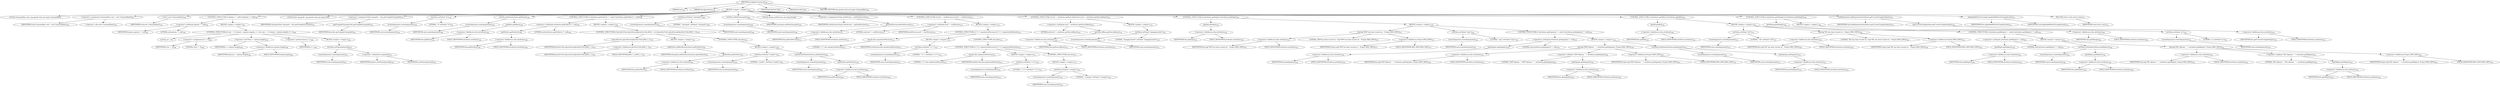 digraph "setupRmicCommand" {  
"236" [label = <(METHOD,setupRmicCommand)<SUB>182</SUB>> ]
"16" [label = <(PARAM,this)<SUB>182</SUB>> ]
"237" [label = <(PARAM,String[] options)<SUB>182</SUB>> ]
"238" [label = <(BLOCK,&lt;empty&gt;,&lt;empty&gt;)<SUB>182</SUB>> ]
"14" [label = <(LOCAL,Commandline cmd: org.apache.tools.ant.types.Commandline)> ]
"239" [label = <(&lt;operator&gt;.assignment,Commandline cmd = new Commandline())<SUB>183</SUB>> ]
"240" [label = <(IDENTIFIER,cmd,Commandline cmd = new Commandline())<SUB>183</SUB>> ]
"241" [label = <(&lt;operator&gt;.alloc,new Commandline())<SUB>183</SUB>> ]
"242" [label = <(&lt;init&gt;,new Commandline())<SUB>183</SUB>> ]
"13" [label = <(IDENTIFIER,cmd,new Commandline())<SUB>183</SUB>> ]
"243" [label = <(CONTROL_STRUCTURE,if (options != null),if (options != null))<SUB>185</SUB>> ]
"244" [label = <(&lt;operator&gt;.notEquals,options != null)<SUB>185</SUB>> ]
"245" [label = <(IDENTIFIER,options,options != null)<SUB>185</SUB>> ]
"246" [label = <(LITERAL,null,options != null)<SUB>185</SUB>> ]
"247" [label = <(BLOCK,&lt;empty&gt;,&lt;empty&gt;)<SUB>185</SUB>> ]
"248" [label = <(CONTROL_STRUCTURE,for (int i = 0; Some(i &lt; options.length); i++),for (int i = 0; Some(i &lt; options.length); i++))<SUB>186</SUB>> ]
"249" [label = <(LOCAL,int i: int)> ]
"250" [label = <(&lt;operator&gt;.assignment,int i = 0)<SUB>186</SUB>> ]
"251" [label = <(IDENTIFIER,i,int i = 0)<SUB>186</SUB>> ]
"252" [label = <(LITERAL,0,int i = 0)<SUB>186</SUB>> ]
"253" [label = <(&lt;operator&gt;.lessThan,i &lt; options.length)<SUB>186</SUB>> ]
"254" [label = <(IDENTIFIER,i,i &lt; options.length)<SUB>186</SUB>> ]
"255" [label = <(&lt;operator&gt;.fieldAccess,options.length)<SUB>186</SUB>> ]
"256" [label = <(IDENTIFIER,options,i &lt; options.length)<SUB>186</SUB>> ]
"257" [label = <(FIELD_IDENTIFIER,length,length)<SUB>186</SUB>> ]
"258" [label = <(&lt;operator&gt;.postIncrement,i++)<SUB>186</SUB>> ]
"259" [label = <(IDENTIFIER,i,i++)<SUB>186</SUB>> ]
"260" [label = <(BLOCK,&lt;empty&gt;,&lt;empty&gt;)<SUB>186</SUB>> ]
"261" [label = <(setValue,setValue(options[i]))<SUB>187</SUB>> ]
"262" [label = <(createArgument,createArgument())<SUB>187</SUB>> ]
"263" [label = <(IDENTIFIER,cmd,createArgument())<SUB>187</SUB>> ]
"264" [label = <(&lt;operator&gt;.indexAccess,options[i])<SUB>187</SUB>> ]
"265" [label = <(IDENTIFIER,options,setValue(options[i]))<SUB>187</SUB>> ]
"266" [label = <(IDENTIFIER,i,setValue(options[i]))<SUB>187</SUB>> ]
"267" [label = <(LOCAL,Path classpath: org.apache.tools.ant.types.Path)> ]
"268" [label = <(&lt;operator&gt;.assignment,Path classpath = this.getCompileClasspath())<SUB>191</SUB>> ]
"269" [label = <(IDENTIFIER,classpath,Path classpath = this.getCompileClasspath())<SUB>191</SUB>> ]
"270" [label = <(getCompileClasspath,this.getCompileClasspath())<SUB>191</SUB>> ]
"15" [label = <(IDENTIFIER,this,this.getCompileClasspath())<SUB>191</SUB>> ]
"271" [label = <(setValue,setValue(&quot;-d&quot;))<SUB>193</SUB>> ]
"272" [label = <(createArgument,createArgument())<SUB>193</SUB>> ]
"273" [label = <(IDENTIFIER,cmd,createArgument())<SUB>193</SUB>> ]
"274" [label = <(LITERAL,&quot;-d&quot;,setValue(&quot;-d&quot;))<SUB>193</SUB>> ]
"275" [label = <(setFile,setFile(attributes.getBase()))<SUB>194</SUB>> ]
"276" [label = <(createArgument,createArgument())<SUB>194</SUB>> ]
"277" [label = <(IDENTIFIER,cmd,createArgument())<SUB>194</SUB>> ]
"278" [label = <(getBase,getBase())<SUB>194</SUB>> ]
"279" [label = <(&lt;operator&gt;.fieldAccess,this.attributes)<SUB>194</SUB>> ]
"280" [label = <(IDENTIFIER,this,getBase())<SUB>194</SUB>> ]
"281" [label = <(FIELD_IDENTIFIER,attributes,attributes)<SUB>194</SUB>> ]
"282" [label = <(CONTROL_STRUCTURE,if (attributes.getExtdirs() != null),if (attributes.getExtdirs() != null))<SUB>196</SUB>> ]
"283" [label = <(&lt;operator&gt;.notEquals,attributes.getExtdirs() != null)<SUB>196</SUB>> ]
"284" [label = <(getExtdirs,getExtdirs())<SUB>196</SUB>> ]
"285" [label = <(&lt;operator&gt;.fieldAccess,this.attributes)<SUB>196</SUB>> ]
"286" [label = <(IDENTIFIER,this,getExtdirs())<SUB>196</SUB>> ]
"287" [label = <(FIELD_IDENTIFIER,attributes,attributes)<SUB>196</SUB>> ]
"288" [label = <(LITERAL,null,attributes.getExtdirs() != null)<SUB>196</SUB>> ]
"289" [label = <(BLOCK,&lt;empty&gt;,&lt;empty&gt;)<SUB>196</SUB>> ]
"290" [label = <(CONTROL_STRUCTURE,if (JavaEnvUtils.isJavaVersion(JavaEnvUtils.JAVA_1_1)),if (JavaEnvUtils.isJavaVersion(JavaEnvUtils.JAVA_1_1)))<SUB>197</SUB>> ]
"291" [label = <(isJavaVersion,isJavaVersion(JavaEnvUtils.JAVA_1_1))<SUB>197</SUB>> ]
"292" [label = <(IDENTIFIER,JavaEnvUtils,isJavaVersion(JavaEnvUtils.JAVA_1_1))<SUB>197</SUB>> ]
"293" [label = <(&lt;operator&gt;.fieldAccess,JavaEnvUtils.JAVA_1_1)<SUB>197</SUB>> ]
"294" [label = <(IDENTIFIER,JavaEnvUtils,isJavaVersion(JavaEnvUtils.JAVA_1_1))<SUB>197</SUB>> ]
"295" [label = <(FIELD_IDENTIFIER,JAVA_1_1,JAVA_1_1)<SUB>197</SUB>> ]
"296" [label = <(BLOCK,&lt;empty&gt;,&lt;empty&gt;)<SUB>197</SUB>> ]
"297" [label = <(addExtdirs,addExtdirs(attributes.getExtdirs()))<SUB>201</SUB>> ]
"298" [label = <(IDENTIFIER,classpath,addExtdirs(attributes.getExtdirs()))<SUB>201</SUB>> ]
"299" [label = <(getExtdirs,getExtdirs())<SUB>201</SUB>> ]
"300" [label = <(&lt;operator&gt;.fieldAccess,this.attributes)<SUB>201</SUB>> ]
"301" [label = <(IDENTIFIER,this,getExtdirs())<SUB>201</SUB>> ]
"302" [label = <(FIELD_IDENTIFIER,attributes,attributes)<SUB>201</SUB>> ]
"303" [label = <(CONTROL_STRUCTURE,else,else)<SUB>202</SUB>> ]
"304" [label = <(BLOCK,&lt;empty&gt;,&lt;empty&gt;)<SUB>202</SUB>> ]
"305" [label = <(setValue,setValue(&quot;-extdirs&quot;))<SUB>203</SUB>> ]
"306" [label = <(createArgument,createArgument())<SUB>203</SUB>> ]
"307" [label = <(IDENTIFIER,cmd,createArgument())<SUB>203</SUB>> ]
"308" [label = <(LITERAL,&quot;-extdirs&quot;,setValue(&quot;-extdirs&quot;))<SUB>203</SUB>> ]
"309" [label = <(setPath,setPath(attributes.getExtdirs()))<SUB>204</SUB>> ]
"310" [label = <(createArgument,createArgument())<SUB>204</SUB>> ]
"311" [label = <(IDENTIFIER,cmd,createArgument())<SUB>204</SUB>> ]
"312" [label = <(getExtdirs,getExtdirs())<SUB>204</SUB>> ]
"313" [label = <(&lt;operator&gt;.fieldAccess,this.attributes)<SUB>204</SUB>> ]
"314" [label = <(IDENTIFIER,this,getExtdirs())<SUB>204</SUB>> ]
"315" [label = <(FIELD_IDENTIFIER,attributes,attributes)<SUB>204</SUB>> ]
"316" [label = <(setValue,setValue(&quot;-classpath&quot;))<SUB>208</SUB>> ]
"317" [label = <(createArgument,createArgument())<SUB>208</SUB>> ]
"318" [label = <(IDENTIFIER,cmd,createArgument())<SUB>208</SUB>> ]
"319" [label = <(LITERAL,&quot;-classpath&quot;,setValue(&quot;-classpath&quot;))<SUB>208</SUB>> ]
"320" [label = <(setPath,setPath(classpath))<SUB>209</SUB>> ]
"321" [label = <(createArgument,createArgument())<SUB>209</SUB>> ]
"322" [label = <(IDENTIFIER,cmd,createArgument())<SUB>209</SUB>> ]
"323" [label = <(IDENTIFIER,classpath,setPath(classpath))<SUB>209</SUB>> ]
"324" [label = <(LOCAL,String stubVersion: java.lang.String)> ]
"325" [label = <(&lt;operator&gt;.assignment,String stubVersion = getStubVersion())<SUB>211</SUB>> ]
"326" [label = <(IDENTIFIER,stubVersion,String stubVersion = getStubVersion())<SUB>211</SUB>> ]
"327" [label = <(getStubVersion,getStubVersion())<SUB>211</SUB>> ]
"328" [label = <(&lt;operator&gt;.fieldAccess,this.attributes)<SUB>211</SUB>> ]
"329" [label = <(IDENTIFIER,this,getStubVersion())<SUB>211</SUB>> ]
"330" [label = <(FIELD_IDENTIFIER,attributes,attributes)<SUB>211</SUB>> ]
"331" [label = <(CONTROL_STRUCTURE,if (null != stubVersion),if (null != stubVersion))<SUB>212</SUB>> ]
"332" [label = <(&lt;operator&gt;.notEquals,null != stubVersion)<SUB>212</SUB>> ]
"333" [label = <(LITERAL,null,null != stubVersion)<SUB>212</SUB>> ]
"334" [label = <(IDENTIFIER,stubVersion,null != stubVersion)<SUB>212</SUB>> ]
"335" [label = <(BLOCK,&lt;empty&gt;,&lt;empty&gt;)<SUB>212</SUB>> ]
"336" [label = <(CONTROL_STRUCTURE,if (&quot;1.1&quot;.equals(stubVersion)),if (&quot;1.1&quot;.equals(stubVersion)))<SUB>213</SUB>> ]
"337" [label = <(equals,this.equals(stubVersion))<SUB>213</SUB>> ]
"338" [label = <(LITERAL,&quot;1.1&quot;,this.equals(stubVersion))<SUB>213</SUB>> ]
"339" [label = <(IDENTIFIER,stubVersion,this.equals(stubVersion))<SUB>213</SUB>> ]
"340" [label = <(BLOCK,&lt;empty&gt;,&lt;empty&gt;)<SUB>213</SUB>> ]
"341" [label = <(setValue,setValue(&quot;-v1.1&quot;))<SUB>214</SUB>> ]
"342" [label = <(createArgument,createArgument())<SUB>214</SUB>> ]
"343" [label = <(IDENTIFIER,cmd,createArgument())<SUB>214</SUB>> ]
"344" [label = <(LITERAL,&quot;-v1.1&quot;,setValue(&quot;-v1.1&quot;))<SUB>214</SUB>> ]
"345" [label = <(CONTROL_STRUCTURE,else,else)<SUB>215</SUB>> ]
"346" [label = <(CONTROL_STRUCTURE,if (&quot;1.2&quot;.equals(stubVersion)),if (&quot;1.2&quot;.equals(stubVersion)))<SUB>215</SUB>> ]
"347" [label = <(equals,this.equals(stubVersion))<SUB>215</SUB>> ]
"348" [label = <(LITERAL,&quot;1.2&quot;,this.equals(stubVersion))<SUB>215</SUB>> ]
"349" [label = <(IDENTIFIER,stubVersion,this.equals(stubVersion))<SUB>215</SUB>> ]
"350" [label = <(BLOCK,&lt;empty&gt;,&lt;empty&gt;)<SUB>215</SUB>> ]
"351" [label = <(setValue,setValue(&quot;-v1.2&quot;))<SUB>216</SUB>> ]
"352" [label = <(createArgument,createArgument())<SUB>216</SUB>> ]
"353" [label = <(IDENTIFIER,cmd,createArgument())<SUB>216</SUB>> ]
"354" [label = <(LITERAL,&quot;-v1.2&quot;,setValue(&quot;-v1.2&quot;))<SUB>216</SUB>> ]
"355" [label = <(CONTROL_STRUCTURE,else,else)<SUB>217</SUB>> ]
"356" [label = <(BLOCK,&lt;empty&gt;,&lt;empty&gt;)<SUB>217</SUB>> ]
"357" [label = <(setValue,setValue(&quot;-vcompat&quot;))<SUB>218</SUB>> ]
"358" [label = <(createArgument,createArgument())<SUB>218</SUB>> ]
"359" [label = <(IDENTIFIER,cmd,createArgument())<SUB>218</SUB>> ]
"360" [label = <(LITERAL,&quot;-vcompat&quot;,setValue(&quot;-vcompat&quot;))<SUB>218</SUB>> ]
"361" [label = <(CONTROL_STRUCTURE,if (null != attributes.getSourceBase()),if (null != attributes.getSourceBase()))<SUB>222</SUB>> ]
"362" [label = <(&lt;operator&gt;.notEquals,null != attributes.getSourceBase())<SUB>222</SUB>> ]
"363" [label = <(LITERAL,null,null != attributes.getSourceBase())<SUB>222</SUB>> ]
"364" [label = <(getSourceBase,getSourceBase())<SUB>222</SUB>> ]
"365" [label = <(&lt;operator&gt;.fieldAccess,this.attributes)<SUB>222</SUB>> ]
"366" [label = <(IDENTIFIER,this,getSourceBase())<SUB>222</SUB>> ]
"367" [label = <(FIELD_IDENTIFIER,attributes,attributes)<SUB>222</SUB>> ]
"368" [label = <(BLOCK,&lt;empty&gt;,&lt;empty&gt;)<SUB>222</SUB>> ]
"369" [label = <(setValue,setValue(&quot;-keepgenerated&quot;))<SUB>223</SUB>> ]
"370" [label = <(createArgument,createArgument())<SUB>223</SUB>> ]
"371" [label = <(IDENTIFIER,cmd,createArgument())<SUB>223</SUB>> ]
"372" [label = <(LITERAL,&quot;-keepgenerated&quot;,setValue(&quot;-keepgenerated&quot;))<SUB>223</SUB>> ]
"373" [label = <(CONTROL_STRUCTURE,if (attributes.getIiop()),if (attributes.getIiop()))<SUB>226</SUB>> ]
"374" [label = <(getIiop,getIiop())<SUB>226</SUB>> ]
"375" [label = <(&lt;operator&gt;.fieldAccess,this.attributes)<SUB>226</SUB>> ]
"376" [label = <(IDENTIFIER,this,getIiop())<SUB>226</SUB>> ]
"377" [label = <(FIELD_IDENTIFIER,attributes,attributes)<SUB>226</SUB>> ]
"378" [label = <(BLOCK,&lt;empty&gt;,&lt;empty&gt;)<SUB>226</SUB>> ]
"379" [label = <(log,log(&quot;IIOP has been turned on.&quot;, Project.MSG_INFO))<SUB>227</SUB>> ]
"380" [label = <(&lt;operator&gt;.fieldAccess,this.attributes)<SUB>227</SUB>> ]
"381" [label = <(IDENTIFIER,this,log(&quot;IIOP has been turned on.&quot;, Project.MSG_INFO))<SUB>227</SUB>> ]
"382" [label = <(FIELD_IDENTIFIER,attributes,attributes)<SUB>227</SUB>> ]
"383" [label = <(LITERAL,&quot;IIOP has been turned on.&quot;,log(&quot;IIOP has been turned on.&quot;, Project.MSG_INFO))<SUB>227</SUB>> ]
"384" [label = <(&lt;operator&gt;.fieldAccess,Project.MSG_INFO)<SUB>227</SUB>> ]
"385" [label = <(IDENTIFIER,Project,log(&quot;IIOP has been turned on.&quot;, Project.MSG_INFO))<SUB>227</SUB>> ]
"386" [label = <(FIELD_IDENTIFIER,MSG_INFO,MSG_INFO)<SUB>227</SUB>> ]
"387" [label = <(setValue,setValue(&quot;-iiop&quot;))<SUB>228</SUB>> ]
"388" [label = <(createArgument,createArgument())<SUB>228</SUB>> ]
"389" [label = <(IDENTIFIER,cmd,createArgument())<SUB>228</SUB>> ]
"390" [label = <(LITERAL,&quot;-iiop&quot;,setValue(&quot;-iiop&quot;))<SUB>228</SUB>> ]
"391" [label = <(CONTROL_STRUCTURE,if (attributes.getIiopopts() != null),if (attributes.getIiopopts() != null))<SUB>229</SUB>> ]
"392" [label = <(&lt;operator&gt;.notEquals,attributes.getIiopopts() != null)<SUB>229</SUB>> ]
"393" [label = <(getIiopopts,getIiopopts())<SUB>229</SUB>> ]
"394" [label = <(&lt;operator&gt;.fieldAccess,this.attributes)<SUB>229</SUB>> ]
"395" [label = <(IDENTIFIER,this,getIiopopts())<SUB>229</SUB>> ]
"396" [label = <(FIELD_IDENTIFIER,attributes,attributes)<SUB>229</SUB>> ]
"397" [label = <(LITERAL,null,attributes.getIiopopts() != null)<SUB>229</SUB>> ]
"398" [label = <(BLOCK,&lt;empty&gt;,&lt;empty&gt;)<SUB>229</SUB>> ]
"399" [label = <(log,log(&quot;IIOP Options: &quot; + attributes.getIiopopts(), Project.MSG_INFO))<SUB>230</SUB>> ]
"400" [label = <(&lt;operator&gt;.fieldAccess,this.attributes)<SUB>230</SUB>> ]
"401" [label = <(IDENTIFIER,this,log(&quot;IIOP Options: &quot; + attributes.getIiopopts(), Project.MSG_INFO))<SUB>230</SUB>> ]
"402" [label = <(FIELD_IDENTIFIER,attributes,attributes)<SUB>230</SUB>> ]
"403" [label = <(&lt;operator&gt;.addition,&quot;IIOP Options: &quot; + attributes.getIiopopts())<SUB>230</SUB>> ]
"404" [label = <(LITERAL,&quot;IIOP Options: &quot;,&quot;IIOP Options: &quot; + attributes.getIiopopts())<SUB>230</SUB>> ]
"405" [label = <(getIiopopts,getIiopopts())<SUB>230</SUB>> ]
"406" [label = <(&lt;operator&gt;.fieldAccess,this.attributes)<SUB>230</SUB>> ]
"407" [label = <(IDENTIFIER,this,getIiopopts())<SUB>230</SUB>> ]
"408" [label = <(FIELD_IDENTIFIER,attributes,attributes)<SUB>230</SUB>> ]
"409" [label = <(&lt;operator&gt;.fieldAccess,Project.MSG_INFO)<SUB>231</SUB>> ]
"410" [label = <(IDENTIFIER,Project,log(&quot;IIOP Options: &quot; + attributes.getIiopopts(), Project.MSG_INFO))<SUB>231</SUB>> ]
"411" [label = <(FIELD_IDENTIFIER,MSG_INFO,MSG_INFO)<SUB>231</SUB>> ]
"412" [label = <(setValue,setValue(attributes.getIiopopts()))<SUB>232</SUB>> ]
"413" [label = <(createArgument,createArgument())<SUB>232</SUB>> ]
"414" [label = <(IDENTIFIER,cmd,createArgument())<SUB>232</SUB>> ]
"415" [label = <(getIiopopts,getIiopopts())<SUB>232</SUB>> ]
"416" [label = <(&lt;operator&gt;.fieldAccess,this.attributes)<SUB>232</SUB>> ]
"417" [label = <(IDENTIFIER,this,getIiopopts())<SUB>232</SUB>> ]
"418" [label = <(FIELD_IDENTIFIER,attributes,attributes)<SUB>232</SUB>> ]
"419" [label = <(CONTROL_STRUCTURE,if (attributes.getIdl()),if (attributes.getIdl()))<SUB>236</SUB>> ]
"420" [label = <(getIdl,getIdl())<SUB>236</SUB>> ]
"421" [label = <(&lt;operator&gt;.fieldAccess,this.attributes)<SUB>236</SUB>> ]
"422" [label = <(IDENTIFIER,this,getIdl())<SUB>236</SUB>> ]
"423" [label = <(FIELD_IDENTIFIER,attributes,attributes)<SUB>236</SUB>> ]
"424" [label = <(BLOCK,&lt;empty&gt;,&lt;empty&gt;)<SUB>236</SUB>> ]
"425" [label = <(setValue,setValue(&quot;-idl&quot;))<SUB>237</SUB>> ]
"426" [label = <(createArgument,createArgument())<SUB>237</SUB>> ]
"427" [label = <(IDENTIFIER,cmd,createArgument())<SUB>237</SUB>> ]
"428" [label = <(LITERAL,&quot;-idl&quot;,setValue(&quot;-idl&quot;))<SUB>237</SUB>> ]
"429" [label = <(log,log(&quot;IDL has been turned on.&quot;, Project.MSG_INFO))<SUB>238</SUB>> ]
"430" [label = <(&lt;operator&gt;.fieldAccess,this.attributes)<SUB>238</SUB>> ]
"431" [label = <(IDENTIFIER,this,log(&quot;IDL has been turned on.&quot;, Project.MSG_INFO))<SUB>238</SUB>> ]
"432" [label = <(FIELD_IDENTIFIER,attributes,attributes)<SUB>238</SUB>> ]
"433" [label = <(LITERAL,&quot;IDL has been turned on.&quot;,log(&quot;IDL has been turned on.&quot;, Project.MSG_INFO))<SUB>238</SUB>> ]
"434" [label = <(&lt;operator&gt;.fieldAccess,Project.MSG_INFO)<SUB>238</SUB>> ]
"435" [label = <(IDENTIFIER,Project,log(&quot;IDL has been turned on.&quot;, Project.MSG_INFO))<SUB>238</SUB>> ]
"436" [label = <(FIELD_IDENTIFIER,MSG_INFO,MSG_INFO)<SUB>238</SUB>> ]
"437" [label = <(CONTROL_STRUCTURE,if (attributes.getIdlopts() != null),if (attributes.getIdlopts() != null))<SUB>239</SUB>> ]
"438" [label = <(&lt;operator&gt;.notEquals,attributes.getIdlopts() != null)<SUB>239</SUB>> ]
"439" [label = <(getIdlopts,getIdlopts())<SUB>239</SUB>> ]
"440" [label = <(&lt;operator&gt;.fieldAccess,this.attributes)<SUB>239</SUB>> ]
"441" [label = <(IDENTIFIER,this,getIdlopts())<SUB>239</SUB>> ]
"442" [label = <(FIELD_IDENTIFIER,attributes,attributes)<SUB>239</SUB>> ]
"443" [label = <(LITERAL,null,attributes.getIdlopts() != null)<SUB>239</SUB>> ]
"444" [label = <(BLOCK,&lt;empty&gt;,&lt;empty&gt;)<SUB>239</SUB>> ]
"445" [label = <(setValue,setValue(attributes.getIdlopts()))<SUB>240</SUB>> ]
"446" [label = <(createArgument,createArgument())<SUB>240</SUB>> ]
"447" [label = <(IDENTIFIER,cmd,createArgument())<SUB>240</SUB>> ]
"448" [label = <(getIdlopts,getIdlopts())<SUB>240</SUB>> ]
"449" [label = <(&lt;operator&gt;.fieldAccess,this.attributes)<SUB>240</SUB>> ]
"450" [label = <(IDENTIFIER,this,getIdlopts())<SUB>240</SUB>> ]
"451" [label = <(FIELD_IDENTIFIER,attributes,attributes)<SUB>240</SUB>> ]
"452" [label = <(log,log(&quot;IDL Options: &quot; + attributes.getIdlopts(), Project.MSG_INFO))<SUB>241</SUB>> ]
"453" [label = <(&lt;operator&gt;.fieldAccess,this.attributes)<SUB>241</SUB>> ]
"454" [label = <(IDENTIFIER,this,log(&quot;IDL Options: &quot; + attributes.getIdlopts(), Project.MSG_INFO))<SUB>241</SUB>> ]
"455" [label = <(FIELD_IDENTIFIER,attributes,attributes)<SUB>241</SUB>> ]
"456" [label = <(&lt;operator&gt;.addition,&quot;IDL Options: &quot; + attributes.getIdlopts())<SUB>241</SUB>> ]
"457" [label = <(LITERAL,&quot;IDL Options: &quot;,&quot;IDL Options: &quot; + attributes.getIdlopts())<SUB>241</SUB>> ]
"458" [label = <(getIdlopts,getIdlopts())<SUB>241</SUB>> ]
"459" [label = <(&lt;operator&gt;.fieldAccess,this.attributes)<SUB>241</SUB>> ]
"460" [label = <(IDENTIFIER,this,getIdlopts())<SUB>241</SUB>> ]
"461" [label = <(FIELD_IDENTIFIER,attributes,attributes)<SUB>241</SUB>> ]
"462" [label = <(&lt;operator&gt;.fieldAccess,Project.MSG_INFO)<SUB>242</SUB>> ]
"463" [label = <(IDENTIFIER,Project,log(&quot;IDL Options: &quot; + attributes.getIdlopts(), Project.MSG_INFO))<SUB>242</SUB>> ]
"464" [label = <(FIELD_IDENTIFIER,MSG_INFO,MSG_INFO)<SUB>242</SUB>> ]
"465" [label = <(CONTROL_STRUCTURE,if (attributes.getDebug()),if (attributes.getDebug()))<SUB>246</SUB>> ]
"466" [label = <(getDebug,getDebug())<SUB>246</SUB>> ]
"467" [label = <(&lt;operator&gt;.fieldAccess,this.attributes)<SUB>246</SUB>> ]
"468" [label = <(IDENTIFIER,this,getDebug())<SUB>246</SUB>> ]
"469" [label = <(FIELD_IDENTIFIER,attributes,attributes)<SUB>246</SUB>> ]
"470" [label = <(BLOCK,&lt;empty&gt;,&lt;empty&gt;)<SUB>246</SUB>> ]
"471" [label = <(setValue,setValue(&quot;-g&quot;))<SUB>247</SUB>> ]
"472" [label = <(createArgument,createArgument())<SUB>247</SUB>> ]
"473" [label = <(IDENTIFIER,cmd,createArgument())<SUB>247</SUB>> ]
"474" [label = <(LITERAL,&quot;-g&quot;,setValue(&quot;-g&quot;))<SUB>247</SUB>> ]
"475" [label = <(addArguments,addArguments(attributes.getCurrentCompilerArgs()))<SUB>250</SUB>> ]
"476" [label = <(IDENTIFIER,cmd,addArguments(attributes.getCurrentCompilerArgs()))<SUB>250</SUB>> ]
"477" [label = <(getCurrentCompilerArgs,getCurrentCompilerArgs())<SUB>250</SUB>> ]
"478" [label = <(&lt;operator&gt;.fieldAccess,this.attributes)<SUB>250</SUB>> ]
"479" [label = <(IDENTIFIER,this,getCurrentCompilerArgs())<SUB>250</SUB>> ]
"480" [label = <(FIELD_IDENTIFIER,attributes,attributes)<SUB>250</SUB>> ]
"481" [label = <(logAndAddFilesToCompile,logAndAddFilesToCompile(cmd))<SUB>252</SUB>> ]
"17" [label = <(IDENTIFIER,this,logAndAddFilesToCompile(cmd))<SUB>252</SUB>> ]
"482" [label = <(IDENTIFIER,cmd,logAndAddFilesToCompile(cmd))<SUB>252</SUB>> ]
"483" [label = <(RETURN,return cmd;,return cmd;)<SUB>253</SUB>> ]
"484" [label = <(IDENTIFIER,cmd,return cmd;)<SUB>253</SUB>> ]
"485" [label = <(MODIFIER,PROTECTED)> ]
"486" [label = <(MODIFIER,VIRTUAL)> ]
"487" [label = <(METHOD_RETURN,org.apache.tools.ant.types.Commandline)<SUB>182</SUB>> ]
  "236" -> "16" 
  "236" -> "237" 
  "236" -> "238" 
  "236" -> "485" 
  "236" -> "486" 
  "236" -> "487" 
  "238" -> "14" 
  "238" -> "239" 
  "238" -> "242" 
  "238" -> "243" 
  "238" -> "267" 
  "238" -> "268" 
  "238" -> "271" 
  "238" -> "275" 
  "238" -> "282" 
  "238" -> "316" 
  "238" -> "320" 
  "238" -> "324" 
  "238" -> "325" 
  "238" -> "331" 
  "238" -> "361" 
  "238" -> "373" 
  "238" -> "419" 
  "238" -> "465" 
  "238" -> "475" 
  "238" -> "481" 
  "238" -> "483" 
  "239" -> "240" 
  "239" -> "241" 
  "242" -> "13" 
  "243" -> "244" 
  "243" -> "247" 
  "244" -> "245" 
  "244" -> "246" 
  "247" -> "248" 
  "248" -> "249" 
  "248" -> "250" 
  "248" -> "253" 
  "248" -> "258" 
  "248" -> "260" 
  "250" -> "251" 
  "250" -> "252" 
  "253" -> "254" 
  "253" -> "255" 
  "255" -> "256" 
  "255" -> "257" 
  "258" -> "259" 
  "260" -> "261" 
  "261" -> "262" 
  "261" -> "264" 
  "262" -> "263" 
  "264" -> "265" 
  "264" -> "266" 
  "268" -> "269" 
  "268" -> "270" 
  "270" -> "15" 
  "271" -> "272" 
  "271" -> "274" 
  "272" -> "273" 
  "275" -> "276" 
  "275" -> "278" 
  "276" -> "277" 
  "278" -> "279" 
  "279" -> "280" 
  "279" -> "281" 
  "282" -> "283" 
  "282" -> "289" 
  "283" -> "284" 
  "283" -> "288" 
  "284" -> "285" 
  "285" -> "286" 
  "285" -> "287" 
  "289" -> "290" 
  "290" -> "291" 
  "290" -> "296" 
  "290" -> "303" 
  "291" -> "292" 
  "291" -> "293" 
  "293" -> "294" 
  "293" -> "295" 
  "296" -> "297" 
  "297" -> "298" 
  "297" -> "299" 
  "299" -> "300" 
  "300" -> "301" 
  "300" -> "302" 
  "303" -> "304" 
  "304" -> "305" 
  "304" -> "309" 
  "305" -> "306" 
  "305" -> "308" 
  "306" -> "307" 
  "309" -> "310" 
  "309" -> "312" 
  "310" -> "311" 
  "312" -> "313" 
  "313" -> "314" 
  "313" -> "315" 
  "316" -> "317" 
  "316" -> "319" 
  "317" -> "318" 
  "320" -> "321" 
  "320" -> "323" 
  "321" -> "322" 
  "325" -> "326" 
  "325" -> "327" 
  "327" -> "328" 
  "328" -> "329" 
  "328" -> "330" 
  "331" -> "332" 
  "331" -> "335" 
  "332" -> "333" 
  "332" -> "334" 
  "335" -> "336" 
  "336" -> "337" 
  "336" -> "340" 
  "336" -> "345" 
  "337" -> "338" 
  "337" -> "339" 
  "340" -> "341" 
  "341" -> "342" 
  "341" -> "344" 
  "342" -> "343" 
  "345" -> "346" 
  "346" -> "347" 
  "346" -> "350" 
  "346" -> "355" 
  "347" -> "348" 
  "347" -> "349" 
  "350" -> "351" 
  "351" -> "352" 
  "351" -> "354" 
  "352" -> "353" 
  "355" -> "356" 
  "356" -> "357" 
  "357" -> "358" 
  "357" -> "360" 
  "358" -> "359" 
  "361" -> "362" 
  "361" -> "368" 
  "362" -> "363" 
  "362" -> "364" 
  "364" -> "365" 
  "365" -> "366" 
  "365" -> "367" 
  "368" -> "369" 
  "369" -> "370" 
  "369" -> "372" 
  "370" -> "371" 
  "373" -> "374" 
  "373" -> "378" 
  "374" -> "375" 
  "375" -> "376" 
  "375" -> "377" 
  "378" -> "379" 
  "378" -> "387" 
  "378" -> "391" 
  "379" -> "380" 
  "379" -> "383" 
  "379" -> "384" 
  "380" -> "381" 
  "380" -> "382" 
  "384" -> "385" 
  "384" -> "386" 
  "387" -> "388" 
  "387" -> "390" 
  "388" -> "389" 
  "391" -> "392" 
  "391" -> "398" 
  "392" -> "393" 
  "392" -> "397" 
  "393" -> "394" 
  "394" -> "395" 
  "394" -> "396" 
  "398" -> "399" 
  "398" -> "412" 
  "399" -> "400" 
  "399" -> "403" 
  "399" -> "409" 
  "400" -> "401" 
  "400" -> "402" 
  "403" -> "404" 
  "403" -> "405" 
  "405" -> "406" 
  "406" -> "407" 
  "406" -> "408" 
  "409" -> "410" 
  "409" -> "411" 
  "412" -> "413" 
  "412" -> "415" 
  "413" -> "414" 
  "415" -> "416" 
  "416" -> "417" 
  "416" -> "418" 
  "419" -> "420" 
  "419" -> "424" 
  "420" -> "421" 
  "421" -> "422" 
  "421" -> "423" 
  "424" -> "425" 
  "424" -> "429" 
  "424" -> "437" 
  "425" -> "426" 
  "425" -> "428" 
  "426" -> "427" 
  "429" -> "430" 
  "429" -> "433" 
  "429" -> "434" 
  "430" -> "431" 
  "430" -> "432" 
  "434" -> "435" 
  "434" -> "436" 
  "437" -> "438" 
  "437" -> "444" 
  "438" -> "439" 
  "438" -> "443" 
  "439" -> "440" 
  "440" -> "441" 
  "440" -> "442" 
  "444" -> "445" 
  "444" -> "452" 
  "445" -> "446" 
  "445" -> "448" 
  "446" -> "447" 
  "448" -> "449" 
  "449" -> "450" 
  "449" -> "451" 
  "452" -> "453" 
  "452" -> "456" 
  "452" -> "462" 
  "453" -> "454" 
  "453" -> "455" 
  "456" -> "457" 
  "456" -> "458" 
  "458" -> "459" 
  "459" -> "460" 
  "459" -> "461" 
  "462" -> "463" 
  "462" -> "464" 
  "465" -> "466" 
  "465" -> "470" 
  "466" -> "467" 
  "467" -> "468" 
  "467" -> "469" 
  "470" -> "471" 
  "471" -> "472" 
  "471" -> "474" 
  "472" -> "473" 
  "475" -> "476" 
  "475" -> "477" 
  "477" -> "478" 
  "478" -> "479" 
  "478" -> "480" 
  "481" -> "17" 
  "481" -> "482" 
  "483" -> "484" 
}
